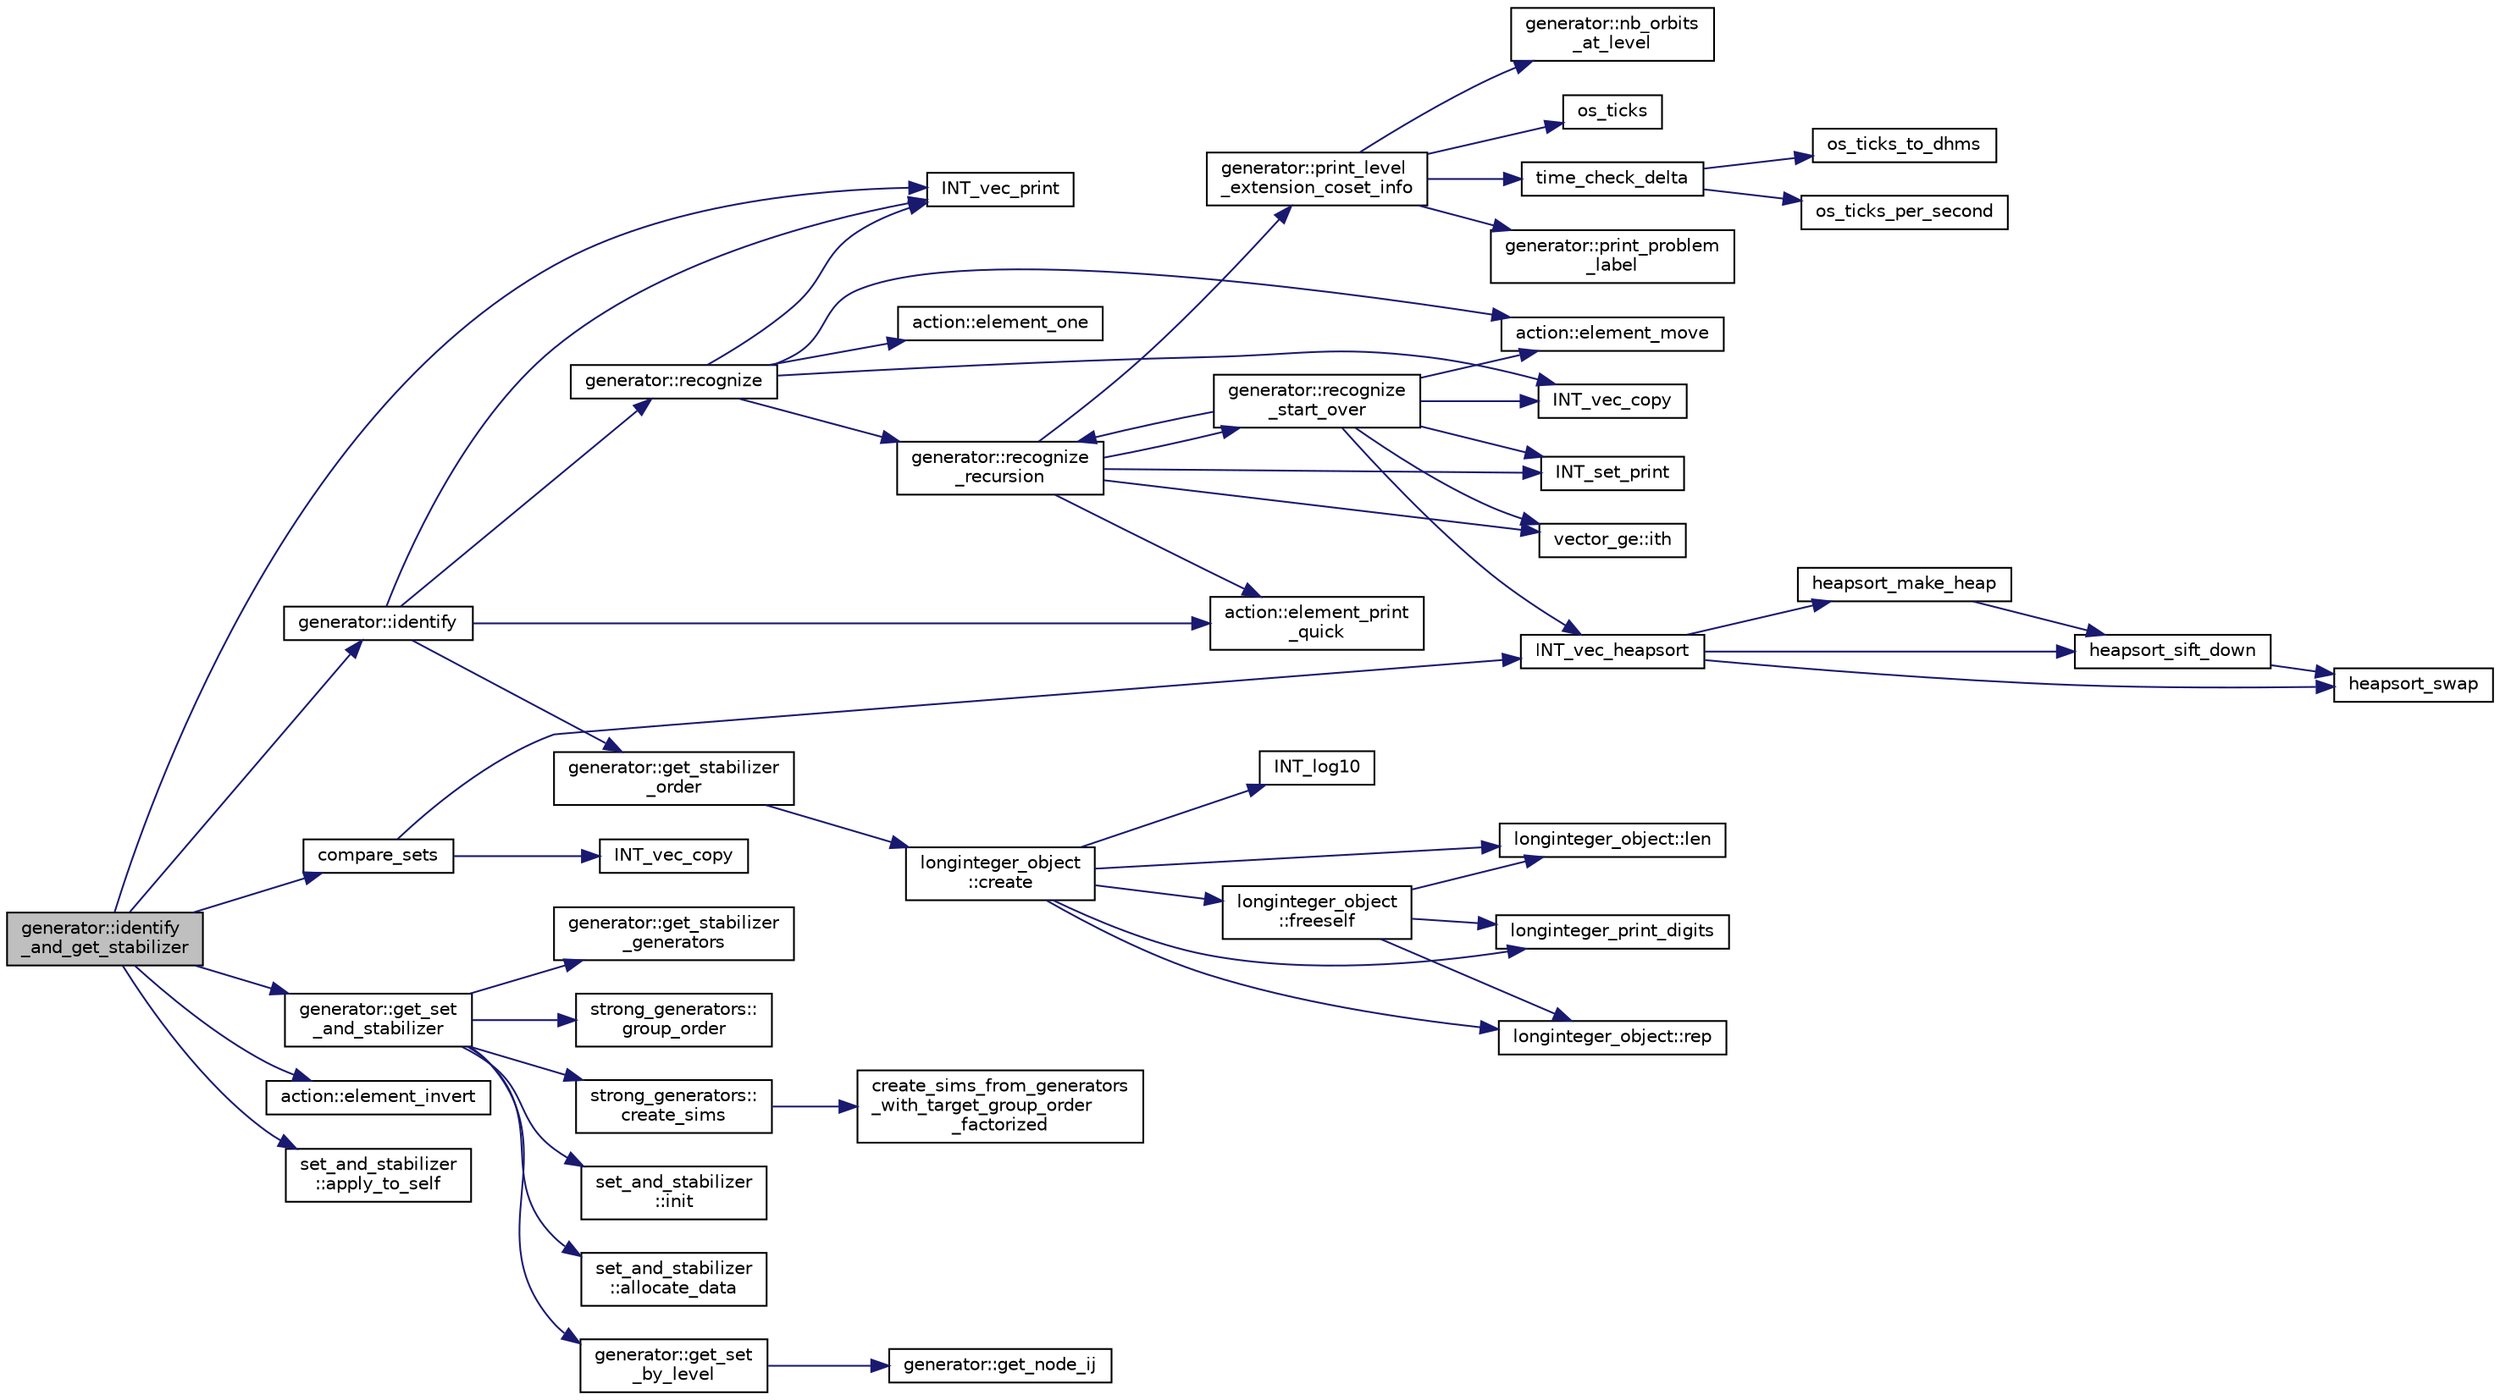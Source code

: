 digraph "generator::identify_and_get_stabilizer"
{
  edge [fontname="Helvetica",fontsize="10",labelfontname="Helvetica",labelfontsize="10"];
  node [fontname="Helvetica",fontsize="10",shape=record];
  rankdir="LR";
  Node9782 [label="generator::identify\l_and_get_stabilizer",height=0.2,width=0.4,color="black", fillcolor="grey75", style="filled", fontcolor="black"];
  Node9782 -> Node9783 [color="midnightblue",fontsize="10",style="solid",fontname="Helvetica"];
  Node9783 [label="INT_vec_print",height=0.2,width=0.4,color="black", fillcolor="white", style="filled",URL="$df/dbf/sajeeb_8_c.html#a79a5901af0b47dd0d694109543c027fe"];
  Node9782 -> Node9784 [color="midnightblue",fontsize="10",style="solid",fontname="Helvetica"];
  Node9784 [label="generator::identify",height=0.2,width=0.4,color="black", fillcolor="white", style="filled",URL="$d7/d73/classgenerator.html#ae60de24262d09d0dd8224b86e74040f6"];
  Node9784 -> Node9783 [color="midnightblue",fontsize="10",style="solid",fontname="Helvetica"];
  Node9784 -> Node9785 [color="midnightblue",fontsize="10",style="solid",fontname="Helvetica"];
  Node9785 [label="generator::recognize",height=0.2,width=0.4,color="black", fillcolor="white", style="filled",URL="$d7/d73/classgenerator.html#af66181ff25114246dbf149f92772cc85"];
  Node9785 -> Node9786 [color="midnightblue",fontsize="10",style="solid",fontname="Helvetica"];
  Node9786 [label="INT_vec_copy",height=0.2,width=0.4,color="black", fillcolor="white", style="filled",URL="$df/dbf/sajeeb_8_c.html#ac2d875e27e009af6ec04d17254d11075"];
  Node9785 -> Node9787 [color="midnightblue",fontsize="10",style="solid",fontname="Helvetica"];
  Node9787 [label="action::element_one",height=0.2,width=0.4,color="black", fillcolor="white", style="filled",URL="$d2/d86/classaction.html#a780a105daf04d6d1fe7e2f63b3c88e3b"];
  Node9785 -> Node9783 [color="midnightblue",fontsize="10",style="solid",fontname="Helvetica"];
  Node9785 -> Node9788 [color="midnightblue",fontsize="10",style="solid",fontname="Helvetica"];
  Node9788 [label="generator::recognize\l_recursion",height=0.2,width=0.4,color="black", fillcolor="white", style="filled",URL="$d7/d73/classgenerator.html#aaa01a7f679c27da5a9602b31c66d47ee"];
  Node9788 -> Node9789 [color="midnightblue",fontsize="10",style="solid",fontname="Helvetica"];
  Node9789 [label="INT_set_print",height=0.2,width=0.4,color="black", fillcolor="white", style="filled",URL="$df/dbf/sajeeb_8_c.html#a97614645ec11df30e0e896367f91ffd9"];
  Node9788 -> Node9790 [color="midnightblue",fontsize="10",style="solid",fontname="Helvetica"];
  Node9790 [label="generator::print_level\l_extension_coset_info",height=0.2,width=0.4,color="black", fillcolor="white", style="filled",URL="$d7/d73/classgenerator.html#a89c72f79f883c8b241c958c4c9107bc1"];
  Node9790 -> Node9791 [color="midnightblue",fontsize="10",style="solid",fontname="Helvetica"];
  Node9791 [label="os_ticks",height=0.2,width=0.4,color="black", fillcolor="white", style="filled",URL="$d5/db4/io__and__os_8h.html#a3da6d2b09e35d569adb7101dffcb5224"];
  Node9790 -> Node9792 [color="midnightblue",fontsize="10",style="solid",fontname="Helvetica"];
  Node9792 [label="time_check_delta",height=0.2,width=0.4,color="black", fillcolor="white", style="filled",URL="$d9/d60/discreta_8h.html#a89a8565e34c7dcbb97180cd6af7454a1"];
  Node9792 -> Node9793 [color="midnightblue",fontsize="10",style="solid",fontname="Helvetica"];
  Node9793 [label="os_ticks_per_second",height=0.2,width=0.4,color="black", fillcolor="white", style="filled",URL="$d5/db4/io__and__os_8h.html#a1b35e7a094dfde9db39ae352c9c17042"];
  Node9792 -> Node9794 [color="midnightblue",fontsize="10",style="solid",fontname="Helvetica"];
  Node9794 [label="os_ticks_to_dhms",height=0.2,width=0.4,color="black", fillcolor="white", style="filled",URL="$d5/db4/io__and__os_8h.html#a0d715587fd9b8ab4e2bc822a2be313ba"];
  Node9790 -> Node9795 [color="midnightblue",fontsize="10",style="solid",fontname="Helvetica"];
  Node9795 [label="generator::print_problem\l_label",height=0.2,width=0.4,color="black", fillcolor="white", style="filled",URL="$d7/d73/classgenerator.html#a06d3c064ba84ebe8db3537e6273f16c3"];
  Node9790 -> Node9796 [color="midnightblue",fontsize="10",style="solid",fontname="Helvetica"];
  Node9796 [label="generator::nb_orbits\l_at_level",height=0.2,width=0.4,color="black", fillcolor="white", style="filled",URL="$d7/d73/classgenerator.html#a020f3d8378448310d044a4a24fadf301"];
  Node9788 -> Node9797 [color="midnightblue",fontsize="10",style="solid",fontname="Helvetica"];
  Node9797 [label="vector_ge::ith",height=0.2,width=0.4,color="black", fillcolor="white", style="filled",URL="$d4/d6e/classvector__ge.html#a1ff002e8b746a9beb119d57dcd4a15ff"];
  Node9788 -> Node9798 [color="midnightblue",fontsize="10",style="solid",fontname="Helvetica"];
  Node9798 [label="generator::recognize\l_start_over",height=0.2,width=0.4,color="black", fillcolor="white", style="filled",URL="$d7/d73/classgenerator.html#a919203a185166f12cf3d30aa24fae4d4"];
  Node9798 -> Node9799 [color="midnightblue",fontsize="10",style="solid",fontname="Helvetica"];
  Node9799 [label="INT_vec_heapsort",height=0.2,width=0.4,color="black", fillcolor="white", style="filled",URL="$d5/de2/foundations_2data__structures_2data__structures_8h.html#a3590ad9987f801fbfc94634300182f39"];
  Node9799 -> Node9800 [color="midnightblue",fontsize="10",style="solid",fontname="Helvetica"];
  Node9800 [label="heapsort_make_heap",height=0.2,width=0.4,color="black", fillcolor="white", style="filled",URL="$d4/dd7/sorting_8_c.html#a42f24453d7d77eeb1338ebd1a13cfdbb"];
  Node9800 -> Node9801 [color="midnightblue",fontsize="10",style="solid",fontname="Helvetica"];
  Node9801 [label="heapsort_sift_down",height=0.2,width=0.4,color="black", fillcolor="white", style="filled",URL="$d4/dd7/sorting_8_c.html#a65cbb1a6a3f01f511673705437ddc18b"];
  Node9801 -> Node9802 [color="midnightblue",fontsize="10",style="solid",fontname="Helvetica"];
  Node9802 [label="heapsort_swap",height=0.2,width=0.4,color="black", fillcolor="white", style="filled",URL="$d4/dd7/sorting_8_c.html#a8f048362e6065297b19b6975bcbbfcc6"];
  Node9799 -> Node9802 [color="midnightblue",fontsize="10",style="solid",fontname="Helvetica"];
  Node9799 -> Node9801 [color="midnightblue",fontsize="10",style="solid",fontname="Helvetica"];
  Node9798 -> Node9786 [color="midnightblue",fontsize="10",style="solid",fontname="Helvetica"];
  Node9798 -> Node9789 [color="midnightblue",fontsize="10",style="solid",fontname="Helvetica"];
  Node9798 -> Node9803 [color="midnightblue",fontsize="10",style="solid",fontname="Helvetica"];
  Node9803 [label="action::element_move",height=0.2,width=0.4,color="black", fillcolor="white", style="filled",URL="$d2/d86/classaction.html#a550947491bbb534d3d7951f50198a874"];
  Node9798 -> Node9797 [color="midnightblue",fontsize="10",style="solid",fontname="Helvetica"];
  Node9798 -> Node9788 [color="midnightblue",fontsize="10",style="solid",fontname="Helvetica"];
  Node9788 -> Node9804 [color="midnightblue",fontsize="10",style="solid",fontname="Helvetica"];
  Node9804 [label="action::element_print\l_quick",height=0.2,width=0.4,color="black", fillcolor="white", style="filled",URL="$d2/d86/classaction.html#a4844680cf6750396f76494a28655265b"];
  Node9785 -> Node9803 [color="midnightblue",fontsize="10",style="solid",fontname="Helvetica"];
  Node9784 -> Node9805 [color="midnightblue",fontsize="10",style="solid",fontname="Helvetica"];
  Node9805 [label="generator::get_stabilizer\l_order",height=0.2,width=0.4,color="black", fillcolor="white", style="filled",URL="$d7/d73/classgenerator.html#a2a03fc974c76e47e999f3abc99e6b81d"];
  Node9805 -> Node9806 [color="midnightblue",fontsize="10",style="solid",fontname="Helvetica"];
  Node9806 [label="longinteger_object\l::create",height=0.2,width=0.4,color="black", fillcolor="white", style="filled",URL="$dd/d7e/classlonginteger__object.html#a95d2eebc60849c3963a49298b1f498c2"];
  Node9806 -> Node9807 [color="midnightblue",fontsize="10",style="solid",fontname="Helvetica"];
  Node9807 [label="longinteger_object\l::freeself",height=0.2,width=0.4,color="black", fillcolor="white", style="filled",URL="$dd/d7e/classlonginteger__object.html#a06450f8c4795d81da6d680830ef958a1"];
  Node9807 -> Node9808 [color="midnightblue",fontsize="10",style="solid",fontname="Helvetica"];
  Node9808 [label="longinteger_print_digits",height=0.2,width=0.4,color="black", fillcolor="white", style="filled",URL="$de/dc5/algebra__and__number__theory_8h.html#ac2bac7b12f5b6440b8dad275cd7a157d"];
  Node9807 -> Node9809 [color="midnightblue",fontsize="10",style="solid",fontname="Helvetica"];
  Node9809 [label="longinteger_object::rep",height=0.2,width=0.4,color="black", fillcolor="white", style="filled",URL="$dd/d7e/classlonginteger__object.html#a3ecaf12738cc721d281c416503f241e2"];
  Node9807 -> Node9810 [color="midnightblue",fontsize="10",style="solid",fontname="Helvetica"];
  Node9810 [label="longinteger_object::len",height=0.2,width=0.4,color="black", fillcolor="white", style="filled",URL="$dd/d7e/classlonginteger__object.html#a0bfeae35be8a6fd44ed7f76413596ab1"];
  Node9806 -> Node9811 [color="midnightblue",fontsize="10",style="solid",fontname="Helvetica"];
  Node9811 [label="INT_log10",height=0.2,width=0.4,color="black", fillcolor="white", style="filled",URL="$de/dc5/algebra__and__number__theory_8h.html#a98bc0a6c562370a355165d2538dac250"];
  Node9806 -> Node9808 [color="midnightblue",fontsize="10",style="solid",fontname="Helvetica"];
  Node9806 -> Node9809 [color="midnightblue",fontsize="10",style="solid",fontname="Helvetica"];
  Node9806 -> Node9810 [color="midnightblue",fontsize="10",style="solid",fontname="Helvetica"];
  Node9784 -> Node9804 [color="midnightblue",fontsize="10",style="solid",fontname="Helvetica"];
  Node9782 -> Node9812 [color="midnightblue",fontsize="10",style="solid",fontname="Helvetica"];
  Node9812 [label="generator::get_set\l_and_stabilizer",height=0.2,width=0.4,color="black", fillcolor="white", style="filled",URL="$d7/d73/classgenerator.html#a23116270f27facfd48e4190a84e0ef20"];
  Node9812 -> Node9813 [color="midnightblue",fontsize="10",style="solid",fontname="Helvetica"];
  Node9813 [label="set_and_stabilizer\l::init",height=0.2,width=0.4,color="black", fillcolor="white", style="filled",URL="$de/df6/classset__and__stabilizer.html#a9824acdea41591e8086e76aa8b2e4b53"];
  Node9812 -> Node9814 [color="midnightblue",fontsize="10",style="solid",fontname="Helvetica"];
  Node9814 [label="set_and_stabilizer\l::allocate_data",height=0.2,width=0.4,color="black", fillcolor="white", style="filled",URL="$de/df6/classset__and__stabilizer.html#ad5d7e012c6bc6fc25f491fe680aa32fa"];
  Node9812 -> Node9815 [color="midnightblue",fontsize="10",style="solid",fontname="Helvetica"];
  Node9815 [label="generator::get_set\l_by_level",height=0.2,width=0.4,color="black", fillcolor="white", style="filled",URL="$d7/d73/classgenerator.html#a3012a80d862b42c848b84584389c8594"];
  Node9815 -> Node9816 [color="midnightblue",fontsize="10",style="solid",fontname="Helvetica"];
  Node9816 [label="generator::get_node_ij",height=0.2,width=0.4,color="black", fillcolor="white", style="filled",URL="$d7/d73/classgenerator.html#a8cea5411b42336694738530732ede540"];
  Node9812 -> Node9817 [color="midnightblue",fontsize="10",style="solid",fontname="Helvetica"];
  Node9817 [label="generator::get_stabilizer\l_generators",height=0.2,width=0.4,color="black", fillcolor="white", style="filled",URL="$d7/d73/classgenerator.html#a744da633f741e1aa27701fe9d203d564"];
  Node9812 -> Node9818 [color="midnightblue",fontsize="10",style="solid",fontname="Helvetica"];
  Node9818 [label="strong_generators::\lgroup_order",height=0.2,width=0.4,color="black", fillcolor="white", style="filled",URL="$dc/d09/classstrong__generators.html#a91f453c2bfd6502b96f4b4eed16beb20"];
  Node9812 -> Node9819 [color="midnightblue",fontsize="10",style="solid",fontname="Helvetica"];
  Node9819 [label="strong_generators::\lcreate_sims",height=0.2,width=0.4,color="black", fillcolor="white", style="filled",URL="$dc/d09/classstrong__generators.html#afca700d50772a39eeb74239355ae67e1"];
  Node9819 -> Node9820 [color="midnightblue",fontsize="10",style="solid",fontname="Helvetica"];
  Node9820 [label="create_sims_from_generators\l_with_target_group_order\l_factorized",height=0.2,width=0.4,color="black", fillcolor="white", style="filled",URL="$d2/d3a/group__theory_8h.html#a40f2df36e351d6e63bd2bb196cc5b430"];
  Node9782 -> Node9821 [color="midnightblue",fontsize="10",style="solid",fontname="Helvetica"];
  Node9821 [label="action::element_invert",height=0.2,width=0.4,color="black", fillcolor="white", style="filled",URL="$d2/d86/classaction.html#aa4bd01e338497714586636751fcef436"];
  Node9782 -> Node9822 [color="midnightblue",fontsize="10",style="solid",fontname="Helvetica"];
  Node9822 [label="set_and_stabilizer\l::apply_to_self",height=0.2,width=0.4,color="black", fillcolor="white", style="filled",URL="$de/df6/classset__and__stabilizer.html#a5d98982a4367ca2866d91da9ff48f095"];
  Node9782 -> Node9823 [color="midnightblue",fontsize="10",style="solid",fontname="Helvetica"];
  Node9823 [label="compare_sets",height=0.2,width=0.4,color="black", fillcolor="white", style="filled",URL="$d5/db4/io__and__os_8h.html#a1866fcbe37260524bd1ba65377e35552"];
  Node9823 -> Node9824 [color="midnightblue",fontsize="10",style="solid",fontname="Helvetica"];
  Node9824 [label="INT_vec_copy",height=0.2,width=0.4,color="black", fillcolor="white", style="filled",URL="$d4/d74/util_8_c.html#ac2d875e27e009af6ec04d17254d11075"];
  Node9823 -> Node9799 [color="midnightblue",fontsize="10",style="solid",fontname="Helvetica"];
}
